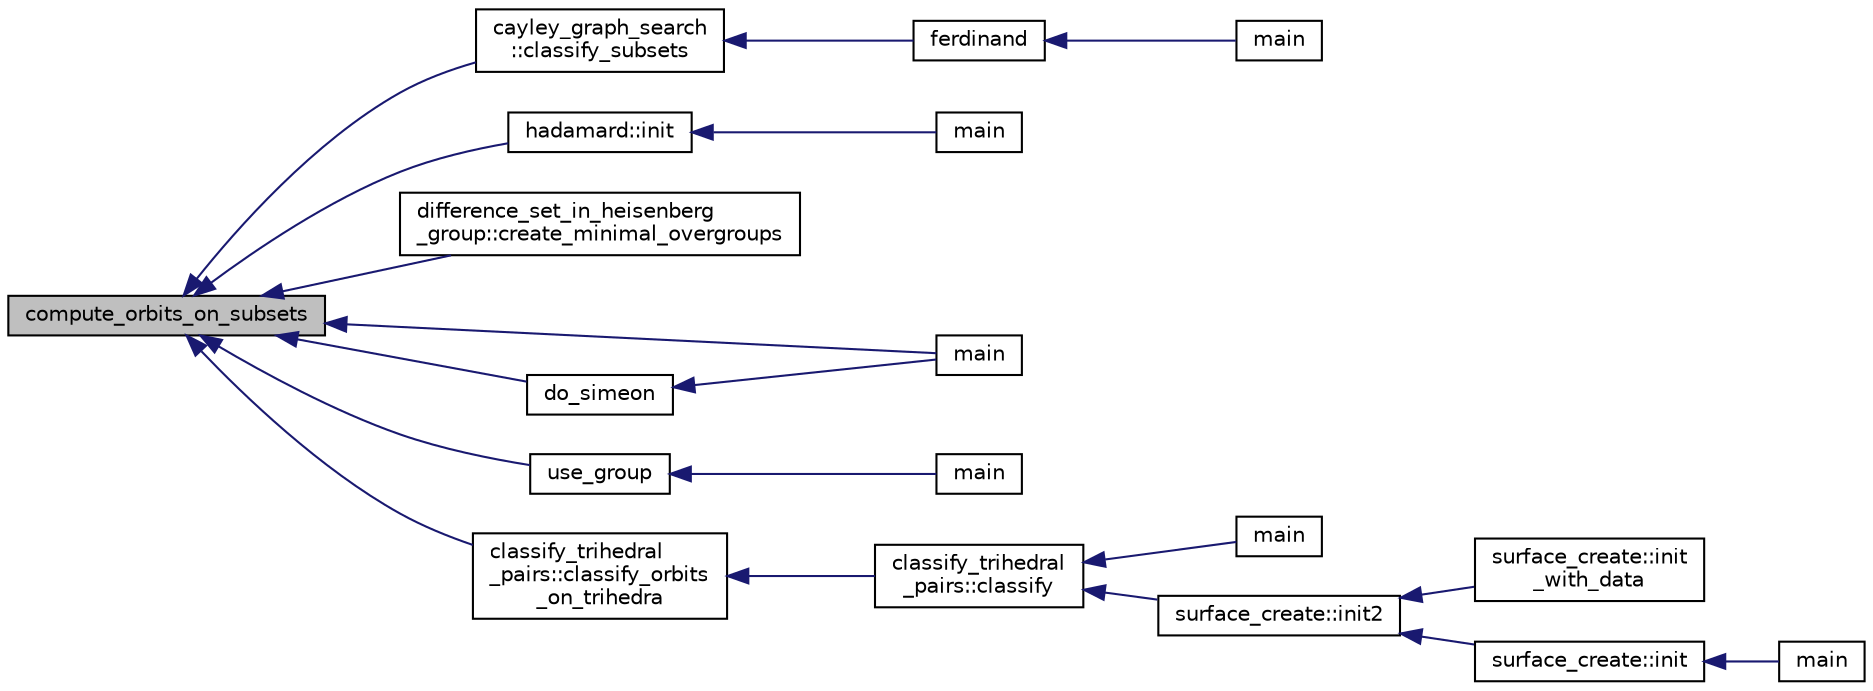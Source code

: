 digraph "compute_orbits_on_subsets"
{
  edge [fontname="Helvetica",fontsize="10",labelfontname="Helvetica",labelfontsize="10"];
  node [fontname="Helvetica",fontsize="10",shape=record];
  rankdir="LR";
  Node854 [label="compute_orbits_on_subsets",height=0.2,width=0.4,color="black", fillcolor="grey75", style="filled", fontcolor="black"];
  Node854 -> Node855 [dir="back",color="midnightblue",fontsize="10",style="solid",fontname="Helvetica"];
  Node855 [label="cayley_graph_search\l::classify_subsets",height=0.2,width=0.4,color="black", fillcolor="white", style="filled",URL="$de/dae/classcayley__graph__search.html#a4cf8a90752e018a281481ac80ad52c4b"];
  Node855 -> Node856 [dir="back",color="midnightblue",fontsize="10",style="solid",fontname="Helvetica"];
  Node856 [label="ferdinand",height=0.2,width=0.4,color="black", fillcolor="white", style="filled",URL="$da/df3/ferdinand_8_c.html#a322b57727d23cf5a0932f11c30ea18d9"];
  Node856 -> Node857 [dir="back",color="midnightblue",fontsize="10",style="solid",fontname="Helvetica"];
  Node857 [label="main",height=0.2,width=0.4,color="black", fillcolor="white", style="filled",URL="$da/df3/ferdinand_8_c.html#a3c04138a5bfe5d72780bb7e82a18e627"];
  Node854 -> Node858 [dir="back",color="midnightblue",fontsize="10",style="solid",fontname="Helvetica"];
  Node858 [label="hadamard::init",height=0.2,width=0.4,color="black", fillcolor="white", style="filled",URL="$d7/dbb/classhadamard.html#a16af359850b8bdd0d2a73e260d496c33"];
  Node858 -> Node859 [dir="back",color="midnightblue",fontsize="10",style="solid",fontname="Helvetica"];
  Node859 [label="main",height=0.2,width=0.4,color="black", fillcolor="white", style="filled",URL="$dd/d1d/hadamard_8_c.html#a3c04138a5bfe5d72780bb7e82a18e627"];
  Node854 -> Node860 [dir="back",color="midnightblue",fontsize="10",style="solid",fontname="Helvetica"];
  Node860 [label="difference_set_in_heisenberg\l_group::create_minimal_overgroups",height=0.2,width=0.4,color="black", fillcolor="white", style="filled",URL="$de/d8a/classdifference__set__in__heisenberg__group.html#a9bde5ad5da3ebaebf98fbfd3e8110b79"];
  Node854 -> Node861 [dir="back",color="midnightblue",fontsize="10",style="solid",fontname="Helvetica"];
  Node861 [label="main",height=0.2,width=0.4,color="black", fillcolor="white", style="filled",URL="$d5/d13/simeon_8_c.html#ae66f6b31b5ad750f1fe042a706a4e3d4"];
  Node854 -> Node862 [dir="back",color="midnightblue",fontsize="10",style="solid",fontname="Helvetica"];
  Node862 [label="do_simeon",height=0.2,width=0.4,color="black", fillcolor="white", style="filled",URL="$d5/d13/simeon_8_c.html#a36cf3f9cb484fa44da7a7dfcbe9385d0"];
  Node862 -> Node861 [dir="back",color="midnightblue",fontsize="10",style="solid",fontname="Helvetica"];
  Node854 -> Node863 [dir="back",color="midnightblue",fontsize="10",style="solid",fontname="Helvetica"];
  Node863 [label="use_group",height=0.2,width=0.4,color="black", fillcolor="white", style="filled",URL="$d9/d9f/all__cliques_8_c.html#aba62531e97173264c39afe2c7857af31"];
  Node863 -> Node864 [dir="back",color="midnightblue",fontsize="10",style="solid",fontname="Helvetica"];
  Node864 [label="main",height=0.2,width=0.4,color="black", fillcolor="white", style="filled",URL="$d9/d9f/all__cliques_8_c.html#a3c04138a5bfe5d72780bb7e82a18e627"];
  Node854 -> Node865 [dir="back",color="midnightblue",fontsize="10",style="solid",fontname="Helvetica"];
  Node865 [label="classify_trihedral\l_pairs::classify_orbits\l_on_trihedra",height=0.2,width=0.4,color="black", fillcolor="white", style="filled",URL="$d1/d21/classclassify__trihedral__pairs.html#a99625621bfba4bb65b3d60304b306539"];
  Node865 -> Node866 [dir="back",color="midnightblue",fontsize="10",style="solid",fontname="Helvetica"];
  Node866 [label="classify_trihedral\l_pairs::classify",height=0.2,width=0.4,color="black", fillcolor="white", style="filled",URL="$d1/d21/classclassify__trihedral__pairs.html#a134e4c3042163c24bf57050f26e364e1"];
  Node866 -> Node867 [dir="back",color="midnightblue",fontsize="10",style="solid",fontname="Helvetica"];
  Node867 [label="main",height=0.2,width=0.4,color="black", fillcolor="white", style="filled",URL="$d6/dc3/arc__lifting__main_8_c.html#a217dbf8b442f20279ea00b898af96f52"];
  Node866 -> Node868 [dir="back",color="midnightblue",fontsize="10",style="solid",fontname="Helvetica"];
  Node868 [label="surface_create::init2",height=0.2,width=0.4,color="black", fillcolor="white", style="filled",URL="$de/da4/classsurface__create.html#a0d600640f7dd62d5a6c36443effdab59"];
  Node868 -> Node869 [dir="back",color="midnightblue",fontsize="10",style="solid",fontname="Helvetica"];
  Node869 [label="surface_create::init\l_with_data",height=0.2,width=0.4,color="black", fillcolor="white", style="filled",URL="$de/da4/classsurface__create.html#a9226f687139676532adb1aa971fbade2"];
  Node868 -> Node870 [dir="back",color="midnightblue",fontsize="10",style="solid",fontname="Helvetica"];
  Node870 [label="surface_create::init",height=0.2,width=0.4,color="black", fillcolor="white", style="filled",URL="$de/da4/classsurface__create.html#ab0db5c12825f778e3caf8aa4da02eb06"];
  Node870 -> Node871 [dir="back",color="midnightblue",fontsize="10",style="solid",fontname="Helvetica"];
  Node871 [label="main",height=0.2,width=0.4,color="black", fillcolor="white", style="filled",URL="$d2/dfa/create__surface__main_8_c.html#a217dbf8b442f20279ea00b898af96f52"];
}
